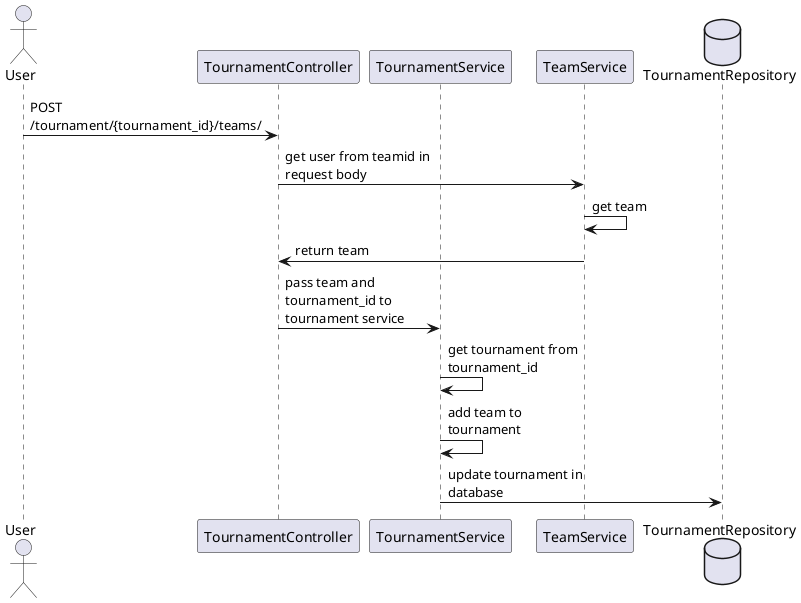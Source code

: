 @startuml
skinparam maxMessageSize 150
actor User
participant TournamentController
participant TournamentService
participant TeamService
database TournamentRepository

User -> TournamentController: POST /tournament/{tournament_id}/teams/
TournamentController -> TeamService: get user from teamid in request body
TeamService -> TeamService: get team
TeamService -> TournamentController: return team
TournamentController -> TournamentService: pass team and tournament_id to tournament service
TournamentService -> TournamentService: get tournament from tournament_id
TournamentService -> TournamentService: add team to tournament
TournamentService -> TournamentRepository: update tournament in database
@enduml
